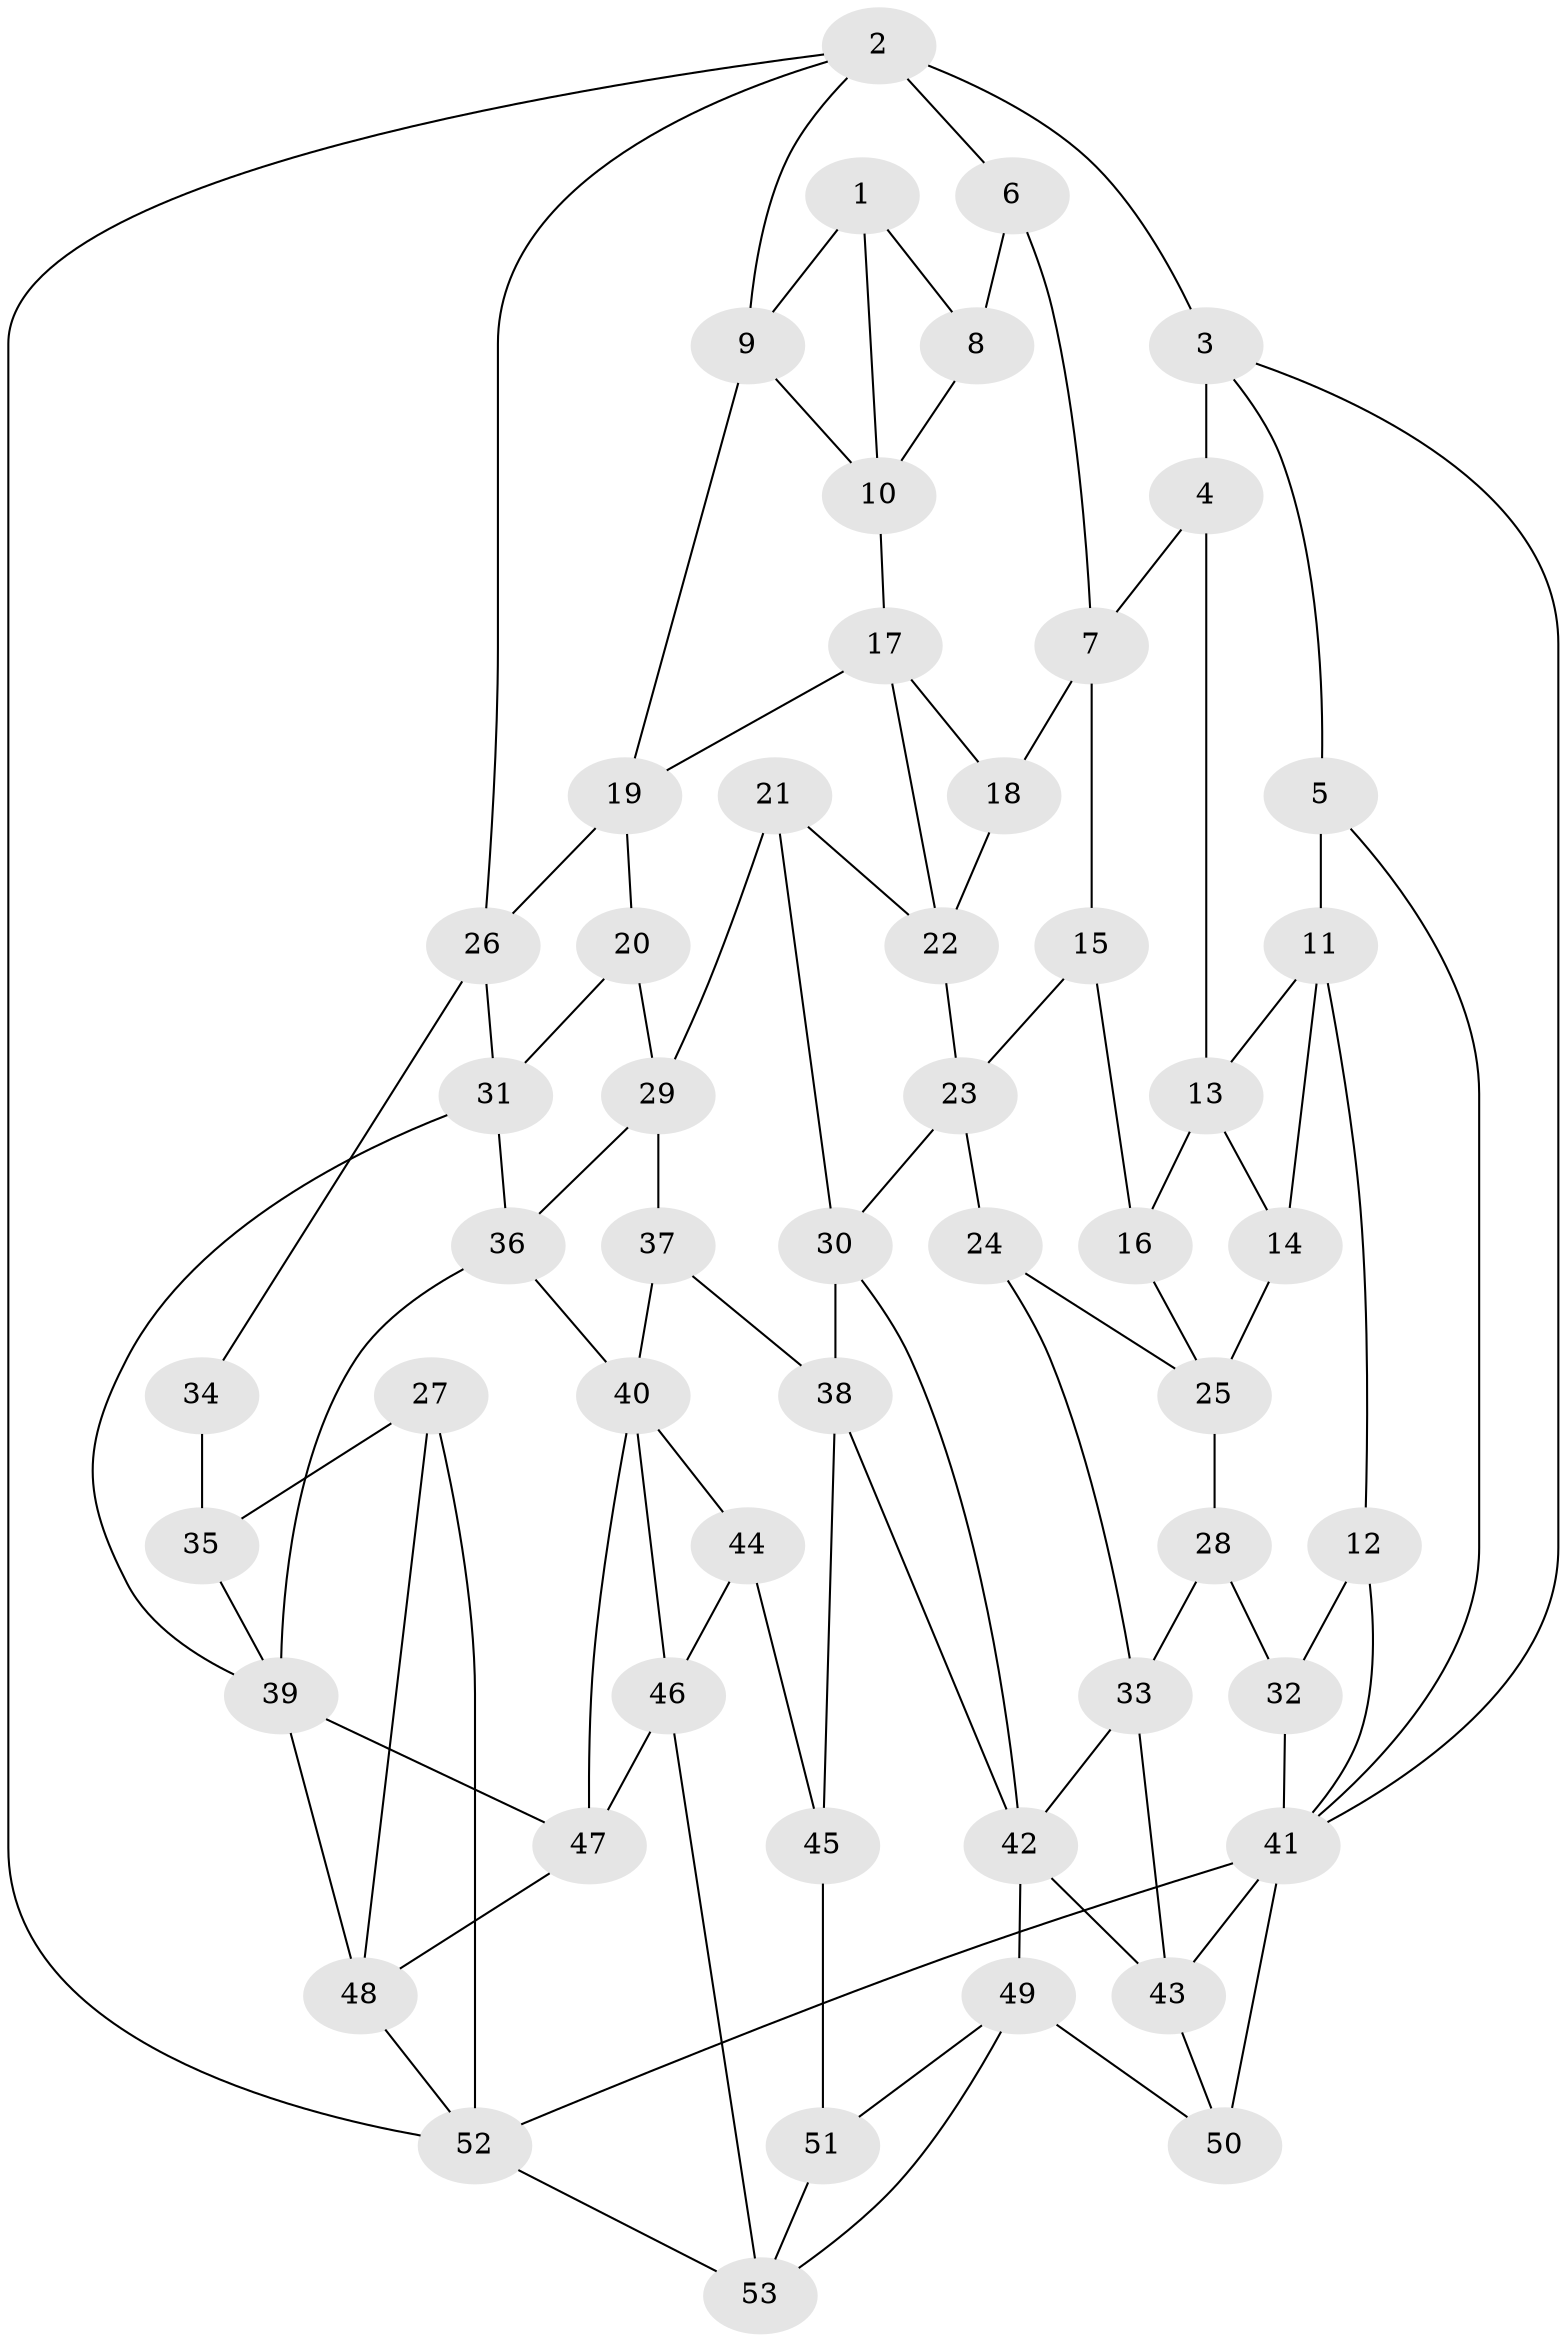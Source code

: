 // original degree distribution, {3: 0.0380952380952381, 5: 0.47619047619047616, 4: 0.23809523809523808, 6: 0.24761904761904763}
// Generated by graph-tools (version 1.1) at 2025/27/03/09/25 03:27:11]
// undirected, 53 vertices, 98 edges
graph export_dot {
graph [start="1"]
  node [color=gray90,style=filled];
  1;
  2;
  3;
  4;
  5;
  6;
  7;
  8;
  9;
  10;
  11;
  12;
  13;
  14;
  15;
  16;
  17;
  18;
  19;
  20;
  21;
  22;
  23;
  24;
  25;
  26;
  27;
  28;
  29;
  30;
  31;
  32;
  33;
  34;
  35;
  36;
  37;
  38;
  39;
  40;
  41;
  42;
  43;
  44;
  45;
  46;
  47;
  48;
  49;
  50;
  51;
  52;
  53;
  1 -- 8 [weight=1.0];
  1 -- 9 [weight=1.0];
  1 -- 10 [weight=1.0];
  2 -- 3 [weight=2.0];
  2 -- 6 [weight=1.0];
  2 -- 9 [weight=1.0];
  2 -- 26 [weight=1.0];
  2 -- 52 [weight=1.0];
  3 -- 4 [weight=1.0];
  3 -- 5 [weight=1.0];
  3 -- 41 [weight=1.0];
  4 -- 7 [weight=1.0];
  4 -- 13 [weight=1.0];
  5 -- 11 [weight=1.0];
  5 -- 41 [weight=1.0];
  6 -- 7 [weight=1.0];
  6 -- 8 [weight=2.0];
  7 -- 15 [weight=1.0];
  7 -- 18 [weight=1.0];
  8 -- 10 [weight=1.0];
  9 -- 10 [weight=1.0];
  9 -- 19 [weight=1.0];
  10 -- 17 [weight=1.0];
  11 -- 12 [weight=1.0];
  11 -- 13 [weight=1.0];
  11 -- 14 [weight=1.0];
  12 -- 32 [weight=1.0];
  12 -- 41 [weight=1.0];
  13 -- 14 [weight=1.0];
  13 -- 16 [weight=1.0];
  14 -- 25 [weight=1.0];
  15 -- 16 [weight=2.0];
  15 -- 23 [weight=1.0];
  16 -- 25 [weight=1.0];
  17 -- 18 [weight=1.0];
  17 -- 19 [weight=1.0];
  17 -- 22 [weight=1.0];
  18 -- 22 [weight=1.0];
  19 -- 20 [weight=1.0];
  19 -- 26 [weight=1.0];
  20 -- 29 [weight=1.0];
  20 -- 31 [weight=1.0];
  21 -- 22 [weight=1.0];
  21 -- 29 [weight=1.0];
  21 -- 30 [weight=1.0];
  22 -- 23 [weight=1.0];
  23 -- 24 [weight=1.0];
  23 -- 30 [weight=1.0];
  24 -- 25 [weight=1.0];
  24 -- 33 [weight=1.0];
  25 -- 28 [weight=1.0];
  26 -- 31 [weight=1.0];
  26 -- 34 [weight=1.0];
  27 -- 35 [weight=1.0];
  27 -- 48 [weight=1.0];
  27 -- 52 [weight=1.0];
  28 -- 32 [weight=2.0];
  28 -- 33 [weight=1.0];
  29 -- 36 [weight=1.0];
  29 -- 37 [weight=1.0];
  30 -- 38 [weight=1.0];
  30 -- 42 [weight=1.0];
  31 -- 36 [weight=1.0];
  31 -- 39 [weight=1.0];
  32 -- 41 [weight=1.0];
  33 -- 42 [weight=1.0];
  33 -- 43 [weight=1.0];
  34 -- 35 [weight=2.0];
  35 -- 39 [weight=1.0];
  36 -- 39 [weight=1.0];
  36 -- 40 [weight=1.0];
  37 -- 38 [weight=2.0];
  37 -- 40 [weight=1.0];
  38 -- 42 [weight=1.0];
  38 -- 45 [weight=1.0];
  39 -- 47 [weight=1.0];
  39 -- 48 [weight=1.0];
  40 -- 44 [weight=1.0];
  40 -- 46 [weight=1.0];
  40 -- 47 [weight=1.0];
  41 -- 43 [weight=1.0];
  41 -- 50 [weight=2.0];
  41 -- 52 [weight=1.0];
  42 -- 43 [weight=1.0];
  42 -- 49 [weight=1.0];
  43 -- 50 [weight=1.0];
  44 -- 45 [weight=1.0];
  44 -- 46 [weight=1.0];
  45 -- 51 [weight=2.0];
  46 -- 47 [weight=1.0];
  46 -- 53 [weight=1.0];
  47 -- 48 [weight=1.0];
  48 -- 52 [weight=1.0];
  49 -- 50 [weight=1.0];
  49 -- 51 [weight=1.0];
  49 -- 53 [weight=1.0];
  51 -- 53 [weight=1.0];
  52 -- 53 [weight=1.0];
}
